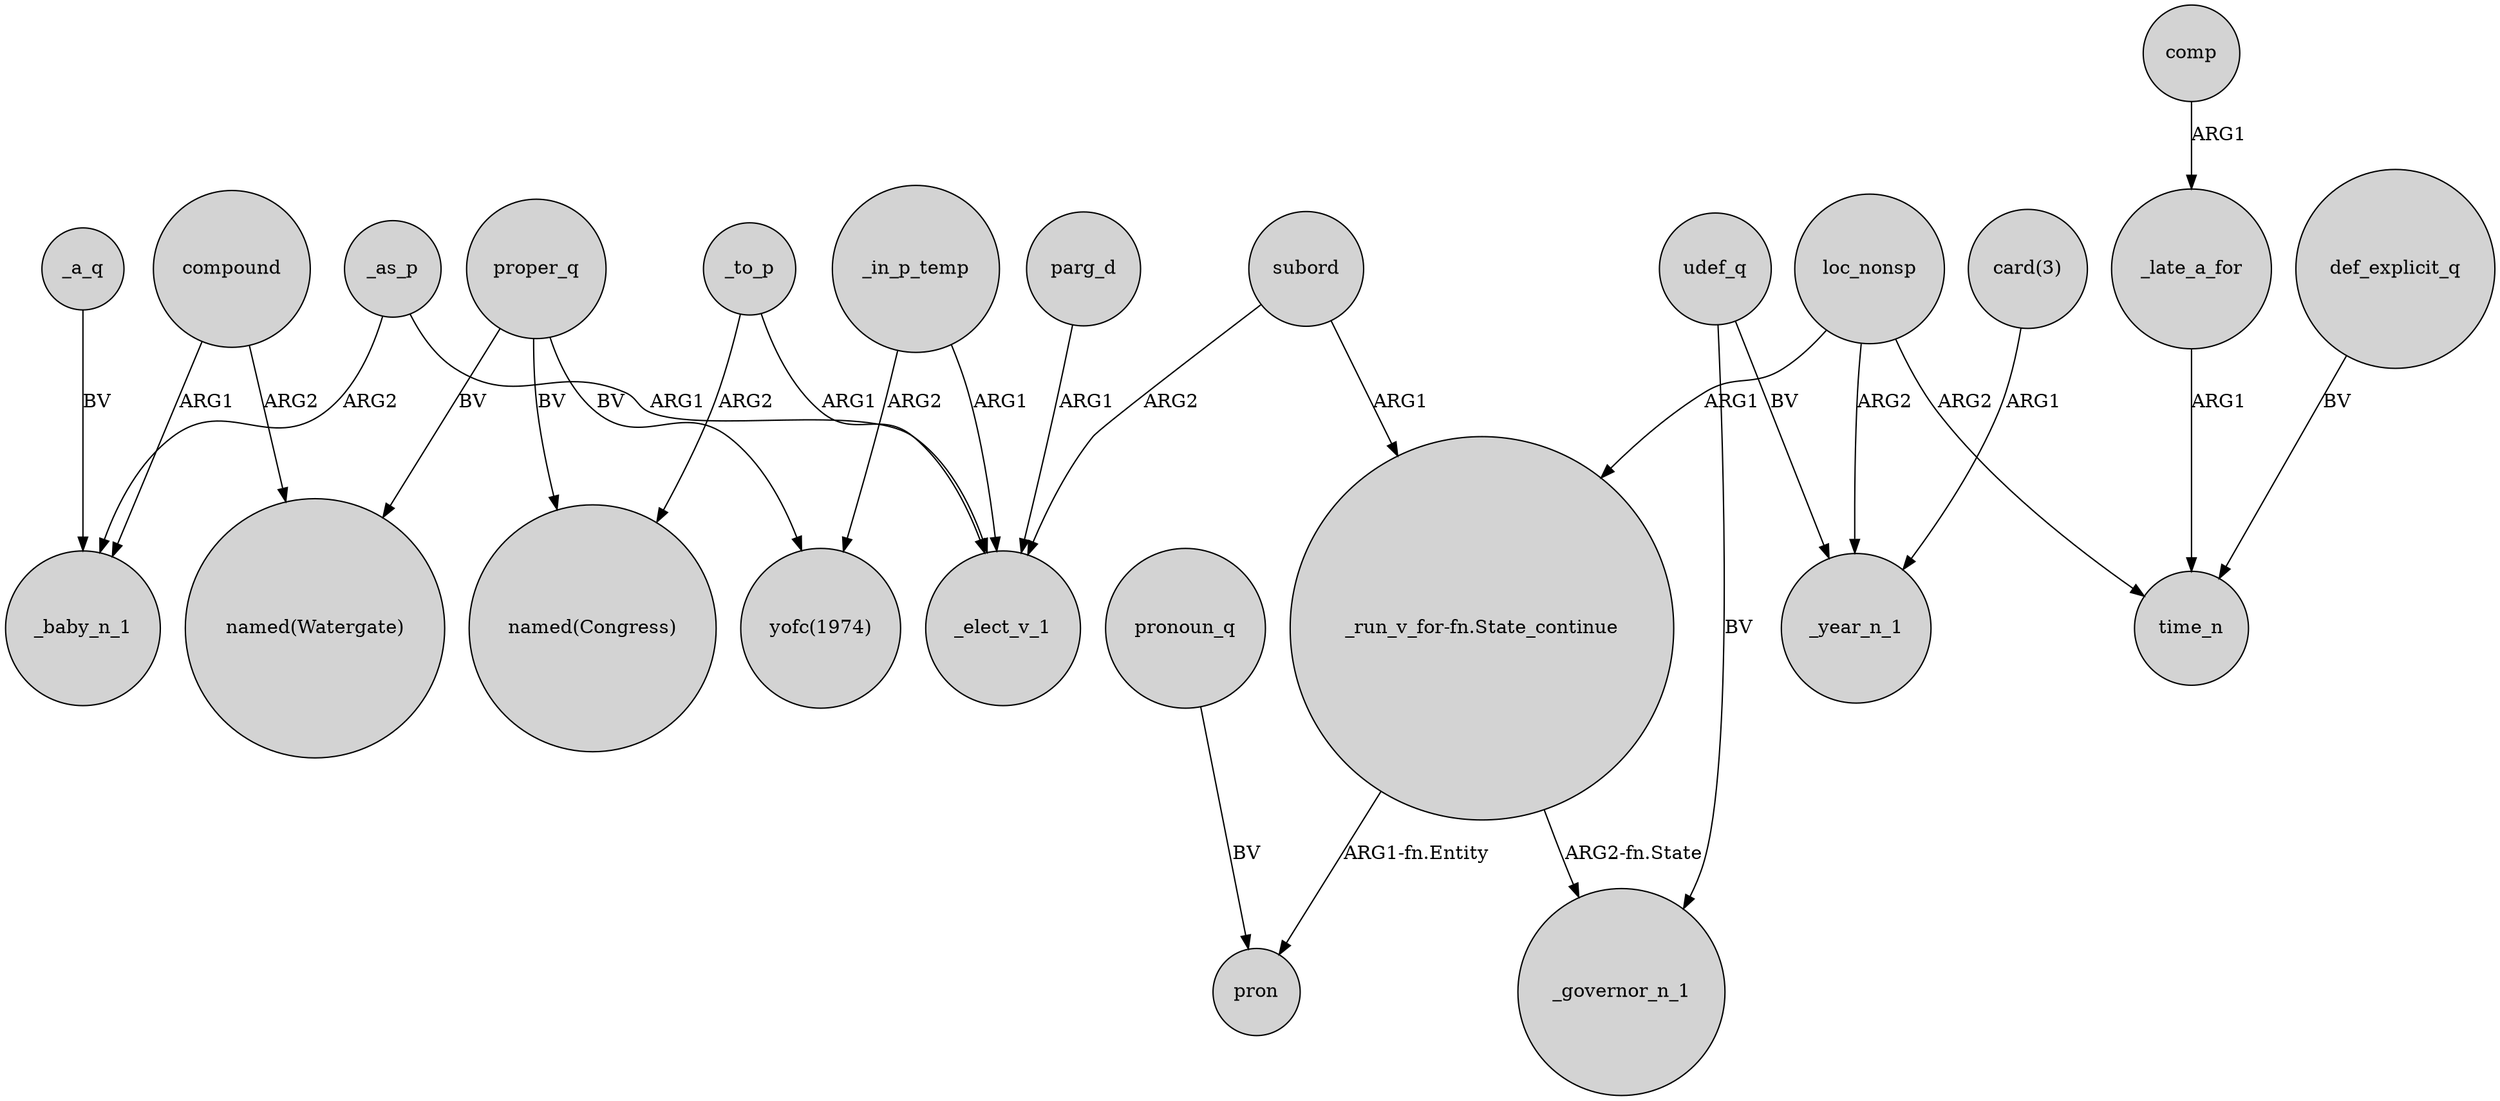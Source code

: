 digraph {
	node [shape=circle style=filled]
	_to_p -> _elect_v_1 [label=ARG1]
	proper_q -> "named(Congress)" [label=BV]
	_to_p -> "named(Congress)" [label=ARG2]
	_as_p -> _elect_v_1 [label=ARG1]
	_in_p_temp -> _elect_v_1 [label=ARG1]
	compound -> "named(Watergate)" [label=ARG2]
	parg_d -> _elect_v_1 [label=ARG1]
	loc_nonsp -> _year_n_1 [label=ARG2]
	"card(3)" -> _year_n_1 [label=ARG1]
	proper_q -> "named(Watergate)" [label=BV]
	pronoun_q -> pron [label=BV]
	proper_q -> "yofc(1974)" [label=BV]
	_as_p -> _baby_n_1 [label=ARG2]
	_late_a_for -> time_n [label=ARG1]
	udef_q -> _governor_n_1 [label=BV]
	comp -> _late_a_for [label=ARG1]
	subord -> "_run_v_for-fn.State_continue" [label=ARG1]
	_a_q -> _baby_n_1 [label=BV]
	subord -> _elect_v_1 [label=ARG2]
	compound -> _baby_n_1 [label=ARG1]
	_in_p_temp -> "yofc(1974)" [label=ARG2]
	def_explicit_q -> time_n [label=BV]
	udef_q -> _year_n_1 [label=BV]
	loc_nonsp -> time_n [label=ARG2]
	"_run_v_for-fn.State_continue" -> pron [label="ARG1-fn.Entity"]
	"_run_v_for-fn.State_continue" -> _governor_n_1 [label="ARG2-fn.State"]
	loc_nonsp -> "_run_v_for-fn.State_continue" [label=ARG1]
}
